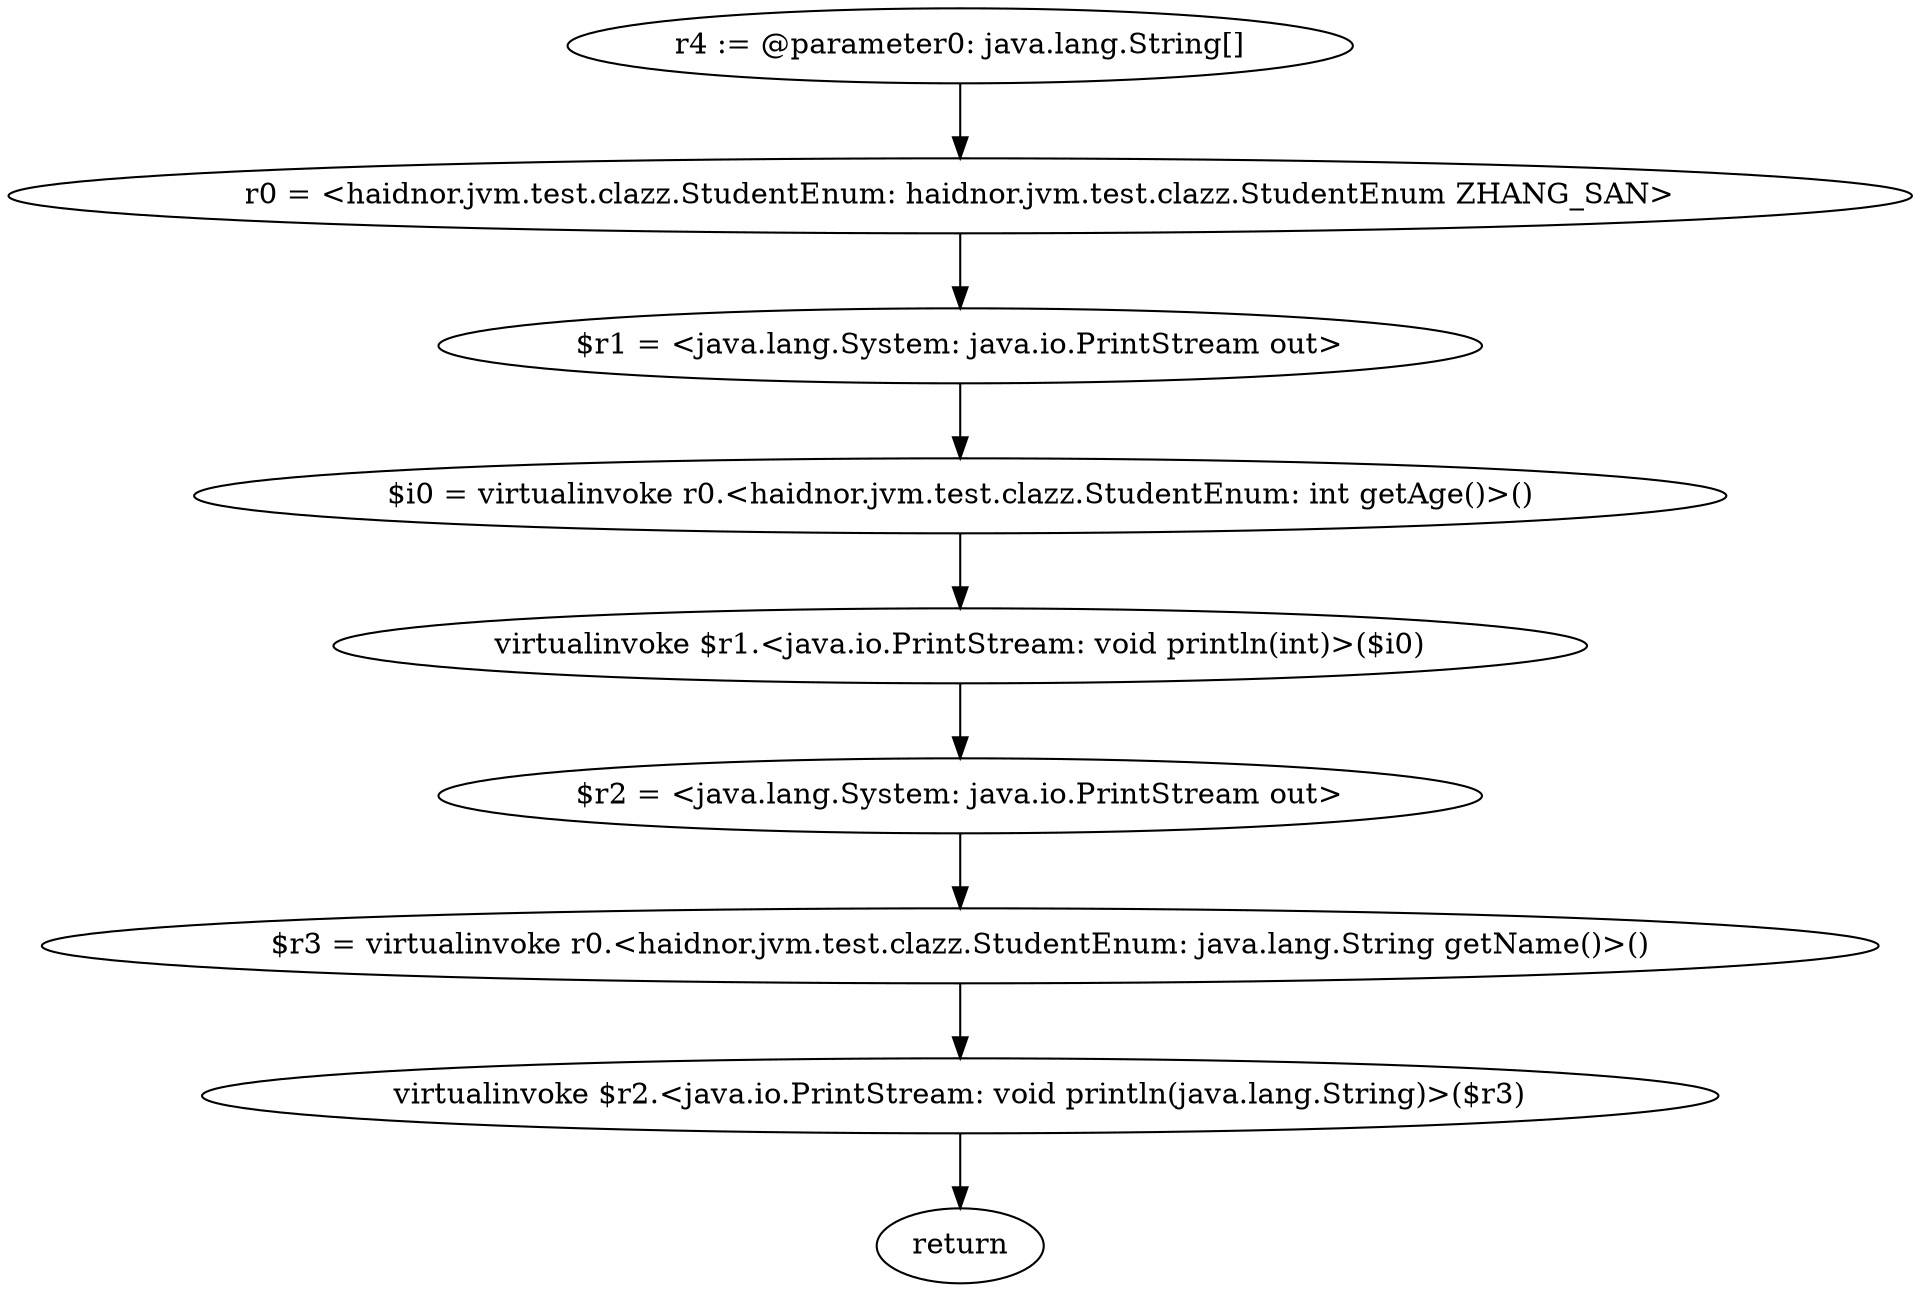 digraph "unitGraph" {
    "r4 := @parameter0: java.lang.String[]"
    "r0 = <haidnor.jvm.test.clazz.StudentEnum: haidnor.jvm.test.clazz.StudentEnum ZHANG_SAN>"
    "$r1 = <java.lang.System: java.io.PrintStream out>"
    "$i0 = virtualinvoke r0.<haidnor.jvm.test.clazz.StudentEnum: int getAge()>()"
    "virtualinvoke $r1.<java.io.PrintStream: void println(int)>($i0)"
    "$r2 = <java.lang.System: java.io.PrintStream out>"
    "$r3 = virtualinvoke r0.<haidnor.jvm.test.clazz.StudentEnum: java.lang.String getName()>()"
    "virtualinvoke $r2.<java.io.PrintStream: void println(java.lang.String)>($r3)"
    "return"
    "r4 := @parameter0: java.lang.String[]"->"r0 = <haidnor.jvm.test.clazz.StudentEnum: haidnor.jvm.test.clazz.StudentEnum ZHANG_SAN>";
    "r0 = <haidnor.jvm.test.clazz.StudentEnum: haidnor.jvm.test.clazz.StudentEnum ZHANG_SAN>"->"$r1 = <java.lang.System: java.io.PrintStream out>";
    "$r1 = <java.lang.System: java.io.PrintStream out>"->"$i0 = virtualinvoke r0.<haidnor.jvm.test.clazz.StudentEnum: int getAge()>()";
    "$i0 = virtualinvoke r0.<haidnor.jvm.test.clazz.StudentEnum: int getAge()>()"->"virtualinvoke $r1.<java.io.PrintStream: void println(int)>($i0)";
    "virtualinvoke $r1.<java.io.PrintStream: void println(int)>($i0)"->"$r2 = <java.lang.System: java.io.PrintStream out>";
    "$r2 = <java.lang.System: java.io.PrintStream out>"->"$r3 = virtualinvoke r0.<haidnor.jvm.test.clazz.StudentEnum: java.lang.String getName()>()";
    "$r3 = virtualinvoke r0.<haidnor.jvm.test.clazz.StudentEnum: java.lang.String getName()>()"->"virtualinvoke $r2.<java.io.PrintStream: void println(java.lang.String)>($r3)";
    "virtualinvoke $r2.<java.io.PrintStream: void println(java.lang.String)>($r3)"->"return";
}
